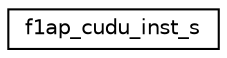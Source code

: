 digraph "Graphical Class Hierarchy"
{
 // LATEX_PDF_SIZE
  edge [fontname="Helvetica",fontsize="10",labelfontname="Helvetica",labelfontsize="10"];
  node [fontname="Helvetica",fontsize="10",shape=record];
  rankdir="LR";
  Node0 [label="f1ap_cudu_inst_s",height=0.2,width=0.4,color="black", fillcolor="white", style="filled",URL="$structf1ap__cudu__inst__s.html",tooltip=" "];
}
